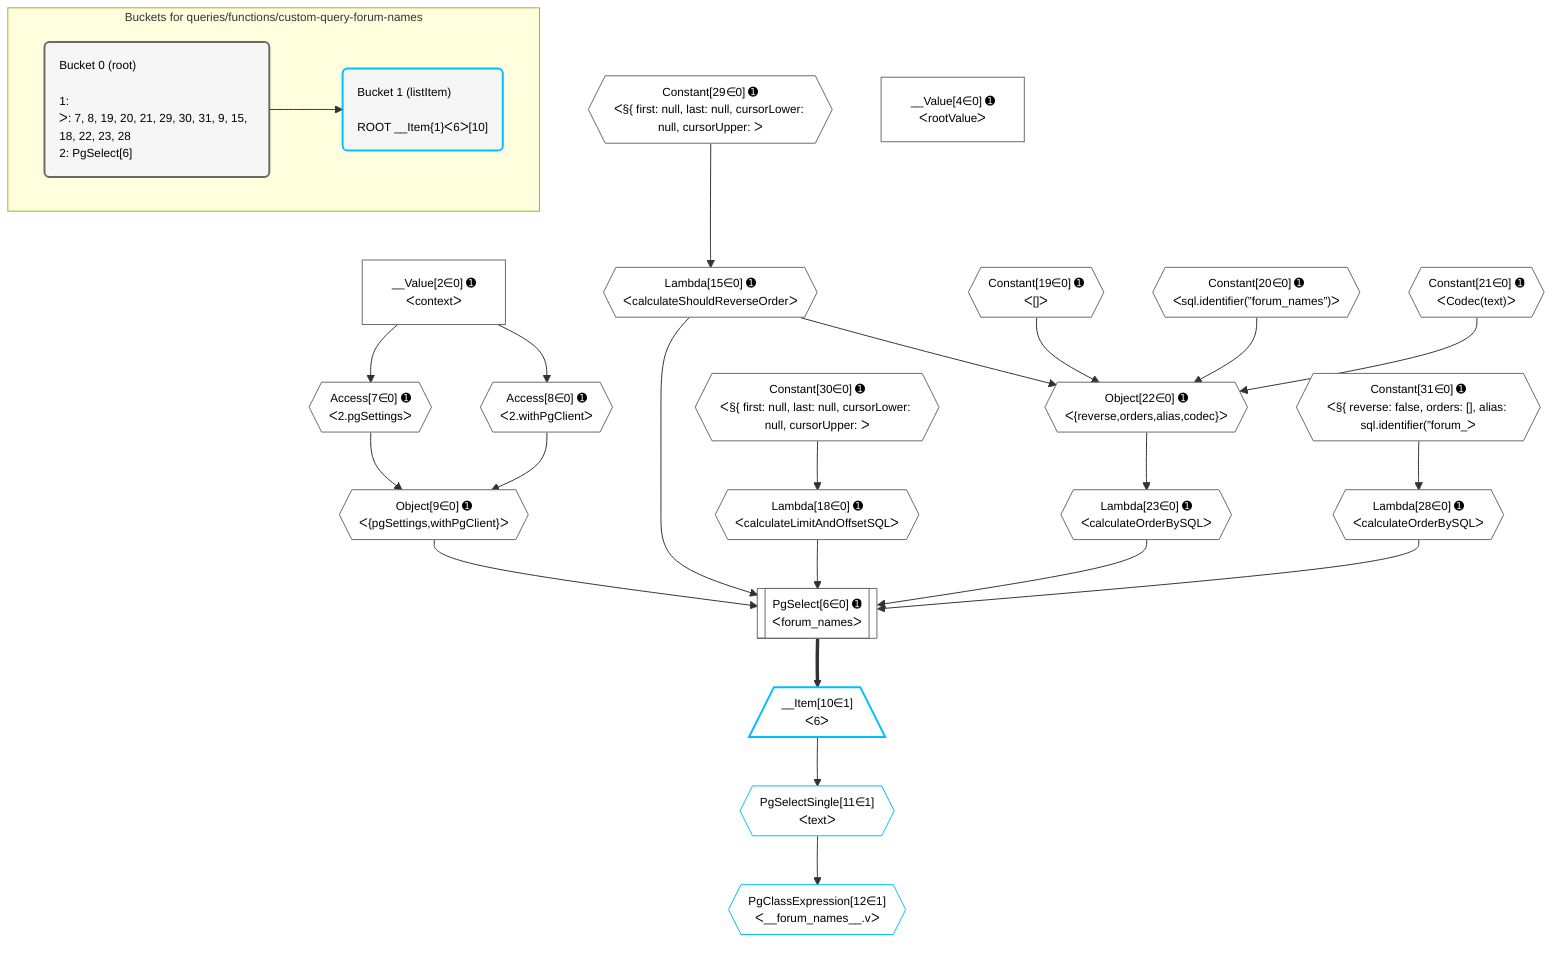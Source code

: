 %%{init: {'themeVariables': { 'fontSize': '12px'}}}%%
graph TD
    classDef path fill:#eee,stroke:#000,color:#000
    classDef plan fill:#fff,stroke-width:1px,color:#000
    classDef itemplan fill:#fff,stroke-width:2px,color:#000
    classDef unbatchedplan fill:#dff,stroke-width:1px,color:#000
    classDef sideeffectplan fill:#fcc,stroke-width:2px,color:#000
    classDef bucket fill:#f6f6f6,color:#000,stroke-width:2px,text-align:left


    %% plan dependencies
    PgSelect6[["PgSelect[6∈0] ➊<br />ᐸforum_namesᐳ"]]:::plan
    Object9{{"Object[9∈0] ➊<br />ᐸ{pgSettings,withPgClient}ᐳ"}}:::plan
    Lambda15{{"Lambda[15∈0] ➊<br />ᐸcalculateShouldReverseOrderᐳ"}}:::plan
    Lambda18{{"Lambda[18∈0] ➊<br />ᐸcalculateLimitAndOffsetSQLᐳ"}}:::plan
    Lambda23{{"Lambda[23∈0] ➊<br />ᐸcalculateOrderBySQLᐳ"}}:::plan
    Lambda28{{"Lambda[28∈0] ➊<br />ᐸcalculateOrderBySQLᐳ"}}:::plan
    Object9 & Lambda15 & Lambda18 & Lambda23 & Lambda28 --> PgSelect6
    Object22{{"Object[22∈0] ➊<br />ᐸ{reverse,orders,alias,codec}ᐳ"}}:::plan
    Constant19{{"Constant[19∈0] ➊<br />ᐸ[]ᐳ"}}:::plan
    Constant20{{"Constant[20∈0] ➊<br />ᐸsql.identifier(”forum_names”)ᐳ"}}:::plan
    Constant21{{"Constant[21∈0] ➊<br />ᐸCodec(text)ᐳ"}}:::plan
    Lambda15 & Constant19 & Constant20 & Constant21 --> Object22
    Access7{{"Access[7∈0] ➊<br />ᐸ2.pgSettingsᐳ"}}:::plan
    Access8{{"Access[8∈0] ➊<br />ᐸ2.withPgClientᐳ"}}:::plan
    Access7 & Access8 --> Object9
    __Value2["__Value[2∈0] ➊<br />ᐸcontextᐳ"]:::plan
    __Value2 --> Access7
    __Value2 --> Access8
    Constant29{{"Constant[29∈0] ➊<br />ᐸ§{ first: null, last: null, cursorLower: null, cursorUpper: ᐳ"}}:::plan
    Constant29 --> Lambda15
    Constant30{{"Constant[30∈0] ➊<br />ᐸ§{ first: null, last: null, cursorLower: null, cursorUpper: ᐳ"}}:::plan
    Constant30 --> Lambda18
    Object22 --> Lambda23
    Constant31{{"Constant[31∈0] ➊<br />ᐸ§{ reverse: false, orders: [], alias: sql.identifier(”forum_ᐳ"}}:::plan
    Constant31 --> Lambda28
    __Value4["__Value[4∈0] ➊<br />ᐸrootValueᐳ"]:::plan
    __Item10[/"__Item[10∈1]<br />ᐸ6ᐳ"\]:::itemplan
    PgSelect6 ==> __Item10
    PgSelectSingle11{{"PgSelectSingle[11∈1]<br />ᐸtextᐳ"}}:::plan
    __Item10 --> PgSelectSingle11
    PgClassExpression12{{"PgClassExpression[12∈1]<br />ᐸ__forum_names__.vᐳ"}}:::plan
    PgSelectSingle11 --> PgClassExpression12

    %% define steps

    subgraph "Buckets for queries/functions/custom-query-forum-names"
    Bucket0("Bucket 0 (root)<br /><br />1: <br />ᐳ: 7, 8, 19, 20, 21, 29, 30, 31, 9, 15, 18, 22, 23, 28<br />2: PgSelect[6]"):::bucket
    classDef bucket0 stroke:#696969
    class Bucket0,__Value2,__Value4,PgSelect6,Access7,Access8,Object9,Lambda15,Lambda18,Constant19,Constant20,Constant21,Object22,Lambda23,Lambda28,Constant29,Constant30,Constant31 bucket0
    Bucket1("Bucket 1 (listItem)<br /><br />ROOT __Item{1}ᐸ6ᐳ[10]"):::bucket
    classDef bucket1 stroke:#00bfff
    class Bucket1,__Item10,PgSelectSingle11,PgClassExpression12 bucket1
    Bucket0 --> Bucket1
    end